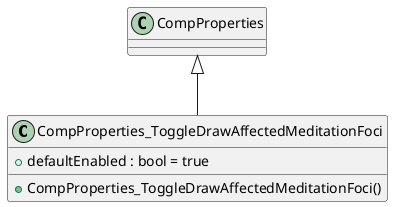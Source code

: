 @startuml
class CompProperties_ToggleDrawAffectedMeditationFoci {
    + defaultEnabled : bool = true
    + CompProperties_ToggleDrawAffectedMeditationFoci()
}
CompProperties <|-- CompProperties_ToggleDrawAffectedMeditationFoci
@enduml
